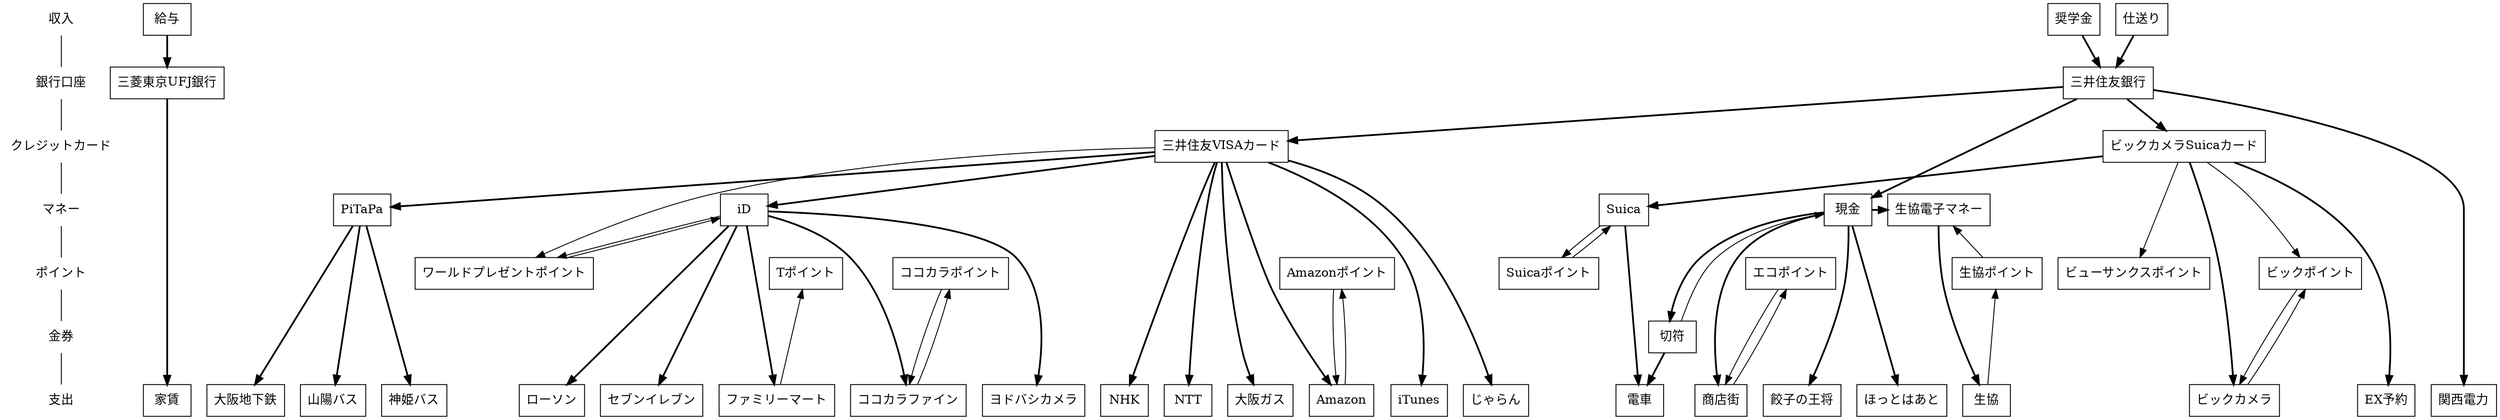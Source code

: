 // dot -Tsvg flow.dot -o flow.svg
digraph "MoneyFlow"
{
	node [ shape = box ];

	"収入", "銀行口座", "クレジットカード", "マネー", "ポイント", "金券", "支出" [shape = none];
	"収入" -> "銀行口座" -> "クレジットカード" -> "マネー" -> "ポイント" -> "金券" -> "支出" [arrowhead = none];
	{
		rank = same; "収入";
		給与;
		奨学金;
		仕送り;
	}

	{
		rank = same; "銀行口座";
		三井住友銀行;
		三菱東京UFJ銀行;
	}

	{
		rank = same; "クレジットカード";
		三井住友VISAカード;
		ビックカメラSuicaカード
	}

	{
		rank = same; "マネー";
		Suica;
		PiTaPa;
		生協電子マネー;
		現金;
		iD;
	}

	{
		rank = same; "ポイント";
		// 共通ポイント
		Tポイント;
		// クレジットカード関係
		ワールドプレゼントポイント;
		ビューサンクスポイント;
		// 独自ポイント
		エコポイント;
		生協ポイント;
		ココカラポイント;
		Suicaポイント;
		ビックポイント;
		Amazonポイント;
	}

	{
		rank = same; "金券";
		切符;
	}

	{
		rank = same; "支出";
		家賃;
		// コンビニ
		ローソン;
		セブンイレブン;
		ファミリーマート;
		// 交通
		電車;
		大阪地下鉄;
		山陽バス;
		神姫バス;
		// インフラ
		NHK;
		NTT;
		関西電力;
		大阪ガス;
		// 店舗
		商店街;
		生協;
		ココカラファイン;
		ビックカメラ;
		ヨドバシカメラ;
		餃子の王将;
		ほっとはあと;
		// ネット
		Amazon;
		iTunes;
		EX予約;
		じゃらん;
	}

	// SMBC
	奨学金 -> 三井住友銀行 [style="bold", weight=100];
	仕送り -> 三井住友銀行 [style="bold", weight=100];
	三井住友銀行 -> 現金, 関西電力 [style="bold", weight=100];

	// SMBC-Visa
	三井住友銀行 -> 三井住友VISAカード [style="bold", weight=100];
	三井住友VISAカード -> 大阪ガス, NHK, NTT [style="bold", weight=100];
	三井住友VISAカード -> iTunes [style="bold", weight=100];
	三井住友VISAカード -> Amazon [style="bold", weight=100];
	三井住友VISAカード -> じゃらん [style="bold", weight=100];
	三井住友VISAカード -> ワールドプレゼントポイント;
	Amazon -> Amazonポイント -> Amazon;
	// iD
	三井住友VISAカード -> iD [style="bold", weight=100];
	iD -> ローソン [style="bold", weight=100];
	iD -> セブンイレブン [style="bold", weight=100];
	iD -> ファミリーマート [style="bold", weight=100];
	ファミリーマート -> Tポイント;
	iD -> ココカラファイン [style="bold", weight=100];
	ココカラファイン -> ココカラポイント -> ココカラファイン;
	iD -> ヨドバシカメラ [style="bold", weight=100];
	iD -> ワールドプレゼントポイント -> iD;
	// PiTaPa
	三井住友VISAカード -> PiTaPa [style="bold", weight=100];
	PiTaPa -> 大阪地下鉄 [style="bold", weight=100];
	PiTaPa -> 神姫バス [style="bold", weight=100];
	PiTaPa -> 山陽バス [style="bold", weight=100];

	// ビックカメラSuicaカード
	三井住友銀行 -> ビックカメラSuicaカード [style="bold", weight=100];
	ビックカメラSuicaカード -> ビューサンクスポイント;
	ビックカメラSuicaカード -> ビックカメラ [style="bold", weight=100];
	ビックカメラ -> ビックポイント;
	ビックカメラSuicaカード -> ビックポイント -> ビックカメラ;
	ビックカメラSuicaカード -> Suica -> 電車 [style="bold", weight=100];
	ビックカメラSuicaカード -> EX予約 [style="bold", weight=100];
	Suica -> Suicaポイント -> Suica;

	// UFJ
	給与 -> 三菱東京UFJ銀行 [style="bold", weight=100];
	三菱東京UFJ銀行 -> 家賃 [style="bold", weight=100];

	// 現金
	現金 -> 商店街 [style="bold", weight=100];
	商店街 -> エコポイント -> 商店街;
	現金 -> 生協電子マネー [style="bold", weight=100];
	生協電子マネー -> 生協 [style="bold", weight=100];
	生協 -> 生協ポイント -> 生協電子マネー;
	現金 -> 餃子の王将 [style="bold", weight=100];
	現金 -> ほっとはあと [style="bold", weight=100];

	現金 -> 切符 -> 電車 [style="bold", weight=100];
	切符 -> 現金;
} 
